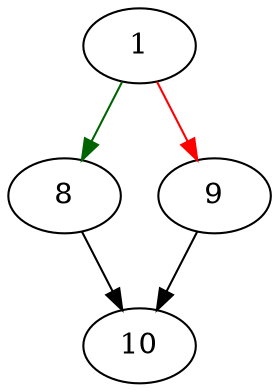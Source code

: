 strict digraph "pthreadMutexTry" {
	// Node definitions.
	1 [entry=true];
	8;
	9;
	10;

	// Edge definitions.
	1 -> 8 [
		color=darkgreen
		cond=true
	];
	1 -> 9 [
		color=red
		cond=false
	];
	8 -> 10;
	9 -> 10;
}
